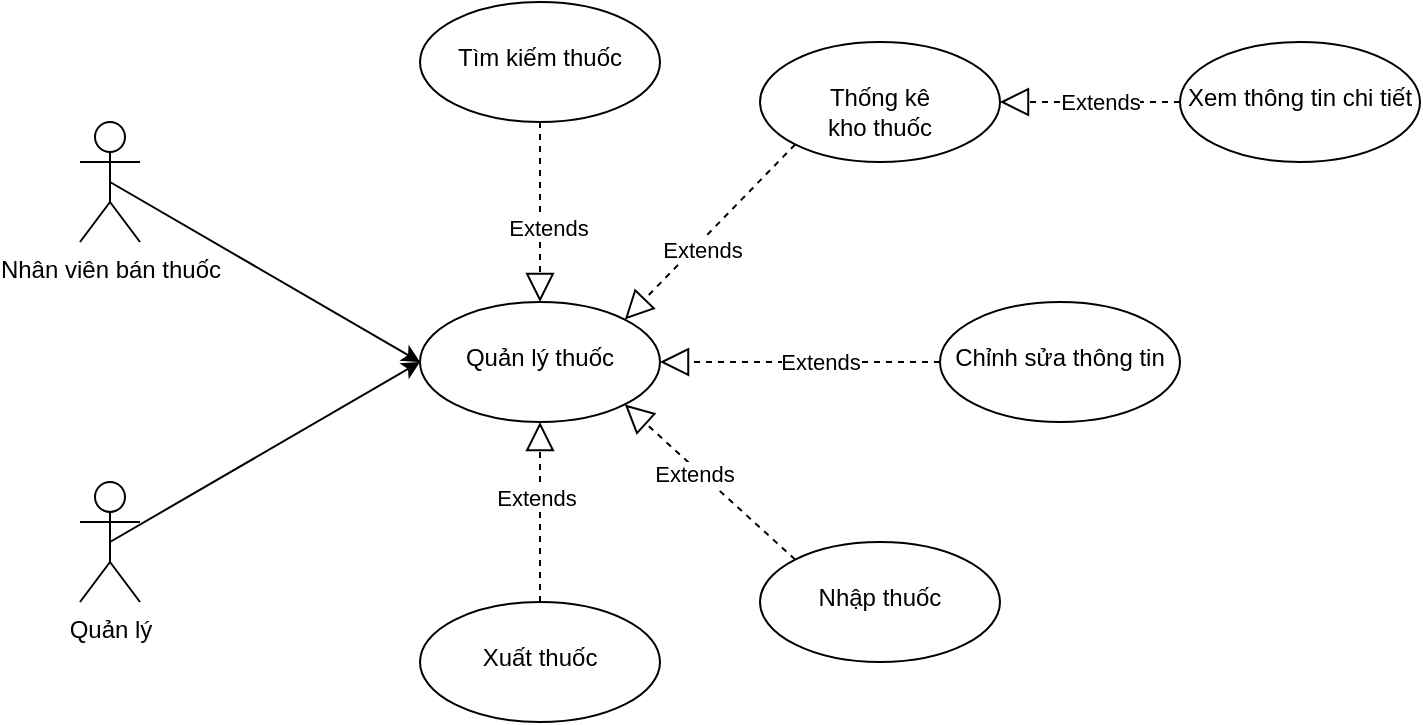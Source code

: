 <mxfile version="16.4.0" type="device"><diagram id="uJiSR3QPYz6SI8UcSWHm" name="Page-1"><mxGraphModel dx="868" dy="1661" grid="1" gridSize="10" guides="1" tooltips="1" connect="1" arrows="1" fold="1" page="1" pageScale="1" pageWidth="850" pageHeight="1100" math="0" shadow="0"><root><mxCell id="0"/><mxCell id="1" parent="0"/><mxCell id="-x7PjNpOKSfpeCOiwNXS-2" value="Nhân viên bán thuốc" style="shape=umlActor;verticalLabelPosition=bottom;verticalAlign=top;html=1;outlineConnect=0;" parent="1" vertex="1"><mxGeometry x="90" y="40" width="30" height="60" as="geometry"/></mxCell><mxCell id="-x7PjNpOKSfpeCOiwNXS-5" value="Quản lý" style="shape=umlActor;verticalLabelPosition=bottom;verticalAlign=top;html=1;outlineConnect=0;" parent="1" vertex="1"><mxGeometry x="90" y="220" width="30" height="60" as="geometry"/></mxCell><mxCell id="-x7PjNpOKSfpeCOiwNXS-8" value="&lt;br&gt;Tìm kiếm thuốc" style="ellipse;whiteSpace=wrap;html=1;verticalAlign=top;" parent="1" vertex="1"><mxGeometry x="260" y="-20" width="120" height="60" as="geometry"/></mxCell><mxCell id="-x7PjNpOKSfpeCOiwNXS-10" value="&lt;br&gt;Thống kê&lt;br&gt;kho thuốc" style="ellipse;whiteSpace=wrap;html=1;verticalAlign=top;" parent="1" vertex="1"><mxGeometry x="430" width="120" height="60" as="geometry"/></mxCell><mxCell id="-x7PjNpOKSfpeCOiwNXS-14" value="&lt;br&gt;Xuất thuốc" style="ellipse;whiteSpace=wrap;html=1;verticalAlign=top;" parent="1" vertex="1"><mxGeometry x="260" y="280" width="120" height="60" as="geometry"/></mxCell><mxCell id="UJxJJy0qzdBziPM2dqnX-1" value="&lt;br&gt;Quản lý thuốc" style="ellipse;whiteSpace=wrap;html=1;verticalAlign=top;" parent="1" vertex="1"><mxGeometry x="260" y="130" width="120" height="60" as="geometry"/></mxCell><mxCell id="UJxJJy0qzdBziPM2dqnX-3" value="" style="endArrow=classic;html=1;rounded=0;entryX=0;entryY=0.5;entryDx=0;entryDy=0;exitX=0.5;exitY=0.5;exitDx=0;exitDy=0;exitPerimeter=0;" parent="1" source="-x7PjNpOKSfpeCOiwNXS-5" target="UJxJJy0qzdBziPM2dqnX-1" edge="1"><mxGeometry width="50" height="50" relative="1" as="geometry"><mxPoint x="180" y="250" as="sourcePoint"/><mxPoint x="450" y="270" as="targetPoint"/></mxGeometry></mxCell><mxCell id="UJxJJy0qzdBziPM2dqnX-4" value="" style="endArrow=classic;html=1;rounded=0;entryX=0;entryY=0.5;entryDx=0;entryDy=0;exitX=0.5;exitY=0.5;exitDx=0;exitDy=0;exitPerimeter=0;" parent="1" source="-x7PjNpOKSfpeCOiwNXS-2" target="UJxJJy0qzdBziPM2dqnX-1" edge="1"><mxGeometry width="50" height="50" relative="1" as="geometry"><mxPoint x="180" y="70" as="sourcePoint"/><mxPoint x="260" y="-20" as="targetPoint"/></mxGeometry></mxCell><mxCell id="UJxJJy0qzdBziPM2dqnX-5" value="" style="endArrow=block;dashed=1;endFill=0;endSize=12;html=1;rounded=0;entryX=0.5;entryY=0;entryDx=0;entryDy=0;exitX=0.5;exitY=1;exitDx=0;exitDy=0;" parent="1" source="-x7PjNpOKSfpeCOiwNXS-8" target="UJxJJy0qzdBziPM2dqnX-1" edge="1"><mxGeometry width="160" relative="1" as="geometry"><mxPoint x="340" y="50" as="sourcePoint"/><mxPoint x="500" y="190" as="targetPoint"/></mxGeometry></mxCell><mxCell id="UJxJJy0qzdBziPM2dqnX-6" value="Extends" style="edgeLabel;html=1;align=center;verticalAlign=middle;resizable=0;points=[];" parent="UJxJJy0qzdBziPM2dqnX-5" vertex="1" connectable="0"><mxGeometry x="0.162" y="3" relative="1" as="geometry"><mxPoint x="1" as="offset"/></mxGeometry></mxCell><mxCell id="UJxJJy0qzdBziPM2dqnX-7" value="" style="endArrow=block;dashed=1;endFill=0;endSize=12;html=1;rounded=0;entryX=1;entryY=0;entryDx=0;entryDy=0;exitX=0;exitY=1;exitDx=0;exitDy=0;" parent="1" source="-x7PjNpOKSfpeCOiwNXS-10" target="UJxJJy0qzdBziPM2dqnX-1" edge="1"><mxGeometry width="160" relative="1" as="geometry"><mxPoint x="480" y="90" as="sourcePoint"/><mxPoint x="410" y="180" as="targetPoint"/></mxGeometry></mxCell><mxCell id="UJxJJy0qzdBziPM2dqnX-8" value="Extends" style="edgeLabel;html=1;align=center;verticalAlign=middle;resizable=0;points=[];" parent="UJxJJy0qzdBziPM2dqnX-7" vertex="1" connectable="0"><mxGeometry x="0.162" y="3" relative="1" as="geometry"><mxPoint x="1" as="offset"/></mxGeometry></mxCell><mxCell id="UJxJJy0qzdBziPM2dqnX-9" value="" style="endArrow=block;dashed=1;endFill=0;endSize=12;html=1;rounded=0;exitX=0.5;exitY=0;exitDx=0;exitDy=0;entryX=0.5;entryY=1;entryDx=0;entryDy=0;" parent="1" source="-x7PjNpOKSfpeCOiwNXS-14" target="UJxJJy0qzdBziPM2dqnX-1" edge="1"><mxGeometry width="160" relative="1" as="geometry"><mxPoint x="490" y="170" as="sourcePoint"/><mxPoint x="390" y="170" as="targetPoint"/></mxGeometry></mxCell><mxCell id="UJxJJy0qzdBziPM2dqnX-10" value="Extends" style="edgeLabel;html=1;align=center;verticalAlign=middle;resizable=0;points=[];" parent="UJxJJy0qzdBziPM2dqnX-9" vertex="1" connectable="0"><mxGeometry x="0.162" y="3" relative="1" as="geometry"><mxPoint x="1" as="offset"/></mxGeometry></mxCell><mxCell id="qD4KnBuRAFd4hTaS8ZMe-2" value="&lt;br&gt;Chỉnh sửa thông tin" style="ellipse;whiteSpace=wrap;html=1;verticalAlign=top;" parent="1" vertex="1"><mxGeometry x="520" y="130" width="120" height="60" as="geometry"/></mxCell><mxCell id="qD4KnBuRAFd4hTaS8ZMe-5" value="" style="endArrow=block;dashed=1;endFill=0;endSize=12;html=1;rounded=0;exitX=0;exitY=0.5;exitDx=0;exitDy=0;entryX=1;entryY=0.5;entryDx=0;entryDy=0;" parent="1" source="qD4KnBuRAFd4hTaS8ZMe-2" target="UJxJJy0qzdBziPM2dqnX-1" edge="1"><mxGeometry width="160" relative="1" as="geometry"><mxPoint x="510" y="230" as="sourcePoint"/><mxPoint x="510" y="140" as="targetPoint"/></mxGeometry></mxCell><mxCell id="qD4KnBuRAFd4hTaS8ZMe-6" value="Extends" style="edgeLabel;html=1;align=center;verticalAlign=middle;resizable=0;points=[];" parent="qD4KnBuRAFd4hTaS8ZMe-5" vertex="1" connectable="0"><mxGeometry x="0.162" y="3" relative="1" as="geometry"><mxPoint x="21" y="-3" as="offset"/></mxGeometry></mxCell><mxCell id="qD4KnBuRAFd4hTaS8ZMe-28" value="&lt;br&gt;Nhập thuốc&lt;br&gt;" style="ellipse;whiteSpace=wrap;html=1;verticalAlign=top;" parent="1" vertex="1"><mxGeometry x="430" y="250" width="120" height="60" as="geometry"/></mxCell><mxCell id="qD4KnBuRAFd4hTaS8ZMe-29" value="" style="endArrow=block;dashed=1;endFill=0;endSize=12;html=1;rounded=0;entryX=1;entryY=1;entryDx=0;entryDy=0;exitX=0;exitY=0;exitDx=0;exitDy=0;" parent="1" source="qD4KnBuRAFd4hTaS8ZMe-28" target="UJxJJy0qzdBziPM2dqnX-1" edge="1"><mxGeometry width="160" relative="1" as="geometry"><mxPoint x="547.574" y="228.787" as="sourcePoint"/><mxPoint x="372.426" y="191.213" as="targetPoint"/></mxGeometry></mxCell><mxCell id="qD4KnBuRAFd4hTaS8ZMe-30" value="Extends" style="edgeLabel;html=1;align=center;verticalAlign=middle;resizable=0;points=[];" parent="qD4KnBuRAFd4hTaS8ZMe-29" vertex="1" connectable="0"><mxGeometry x="0.162" y="3" relative="1" as="geometry"><mxPoint x="1" as="offset"/></mxGeometry></mxCell><mxCell id="qD4KnBuRAFd4hTaS8ZMe-31" value="&lt;br&gt;Xem thông tin chi tiết" style="ellipse;whiteSpace=wrap;html=1;verticalAlign=top;" parent="1" vertex="1"><mxGeometry x="640" width="120" height="60" as="geometry"/></mxCell><mxCell id="qD4KnBuRAFd4hTaS8ZMe-33" value="" style="endArrow=block;dashed=1;endFill=0;endSize=12;html=1;rounded=0;exitX=0;exitY=0.5;exitDx=0;exitDy=0;entryX=1;entryY=0.5;entryDx=0;entryDy=0;" parent="1" source="qD4KnBuRAFd4hTaS8ZMe-31" target="-x7PjNpOKSfpeCOiwNXS-10" edge="1"><mxGeometry width="160" relative="1" as="geometry"><mxPoint x="610" y="170" as="sourcePoint"/><mxPoint x="390" y="170" as="targetPoint"/></mxGeometry></mxCell><mxCell id="qD4KnBuRAFd4hTaS8ZMe-34" value="Extends" style="edgeLabel;html=1;align=center;verticalAlign=middle;resizable=0;points=[];" parent="qD4KnBuRAFd4hTaS8ZMe-33" vertex="1" connectable="0"><mxGeometry x="0.162" y="3" relative="1" as="geometry"><mxPoint x="12" y="-3" as="offset"/></mxGeometry></mxCell></root></mxGraphModel></diagram></mxfile>